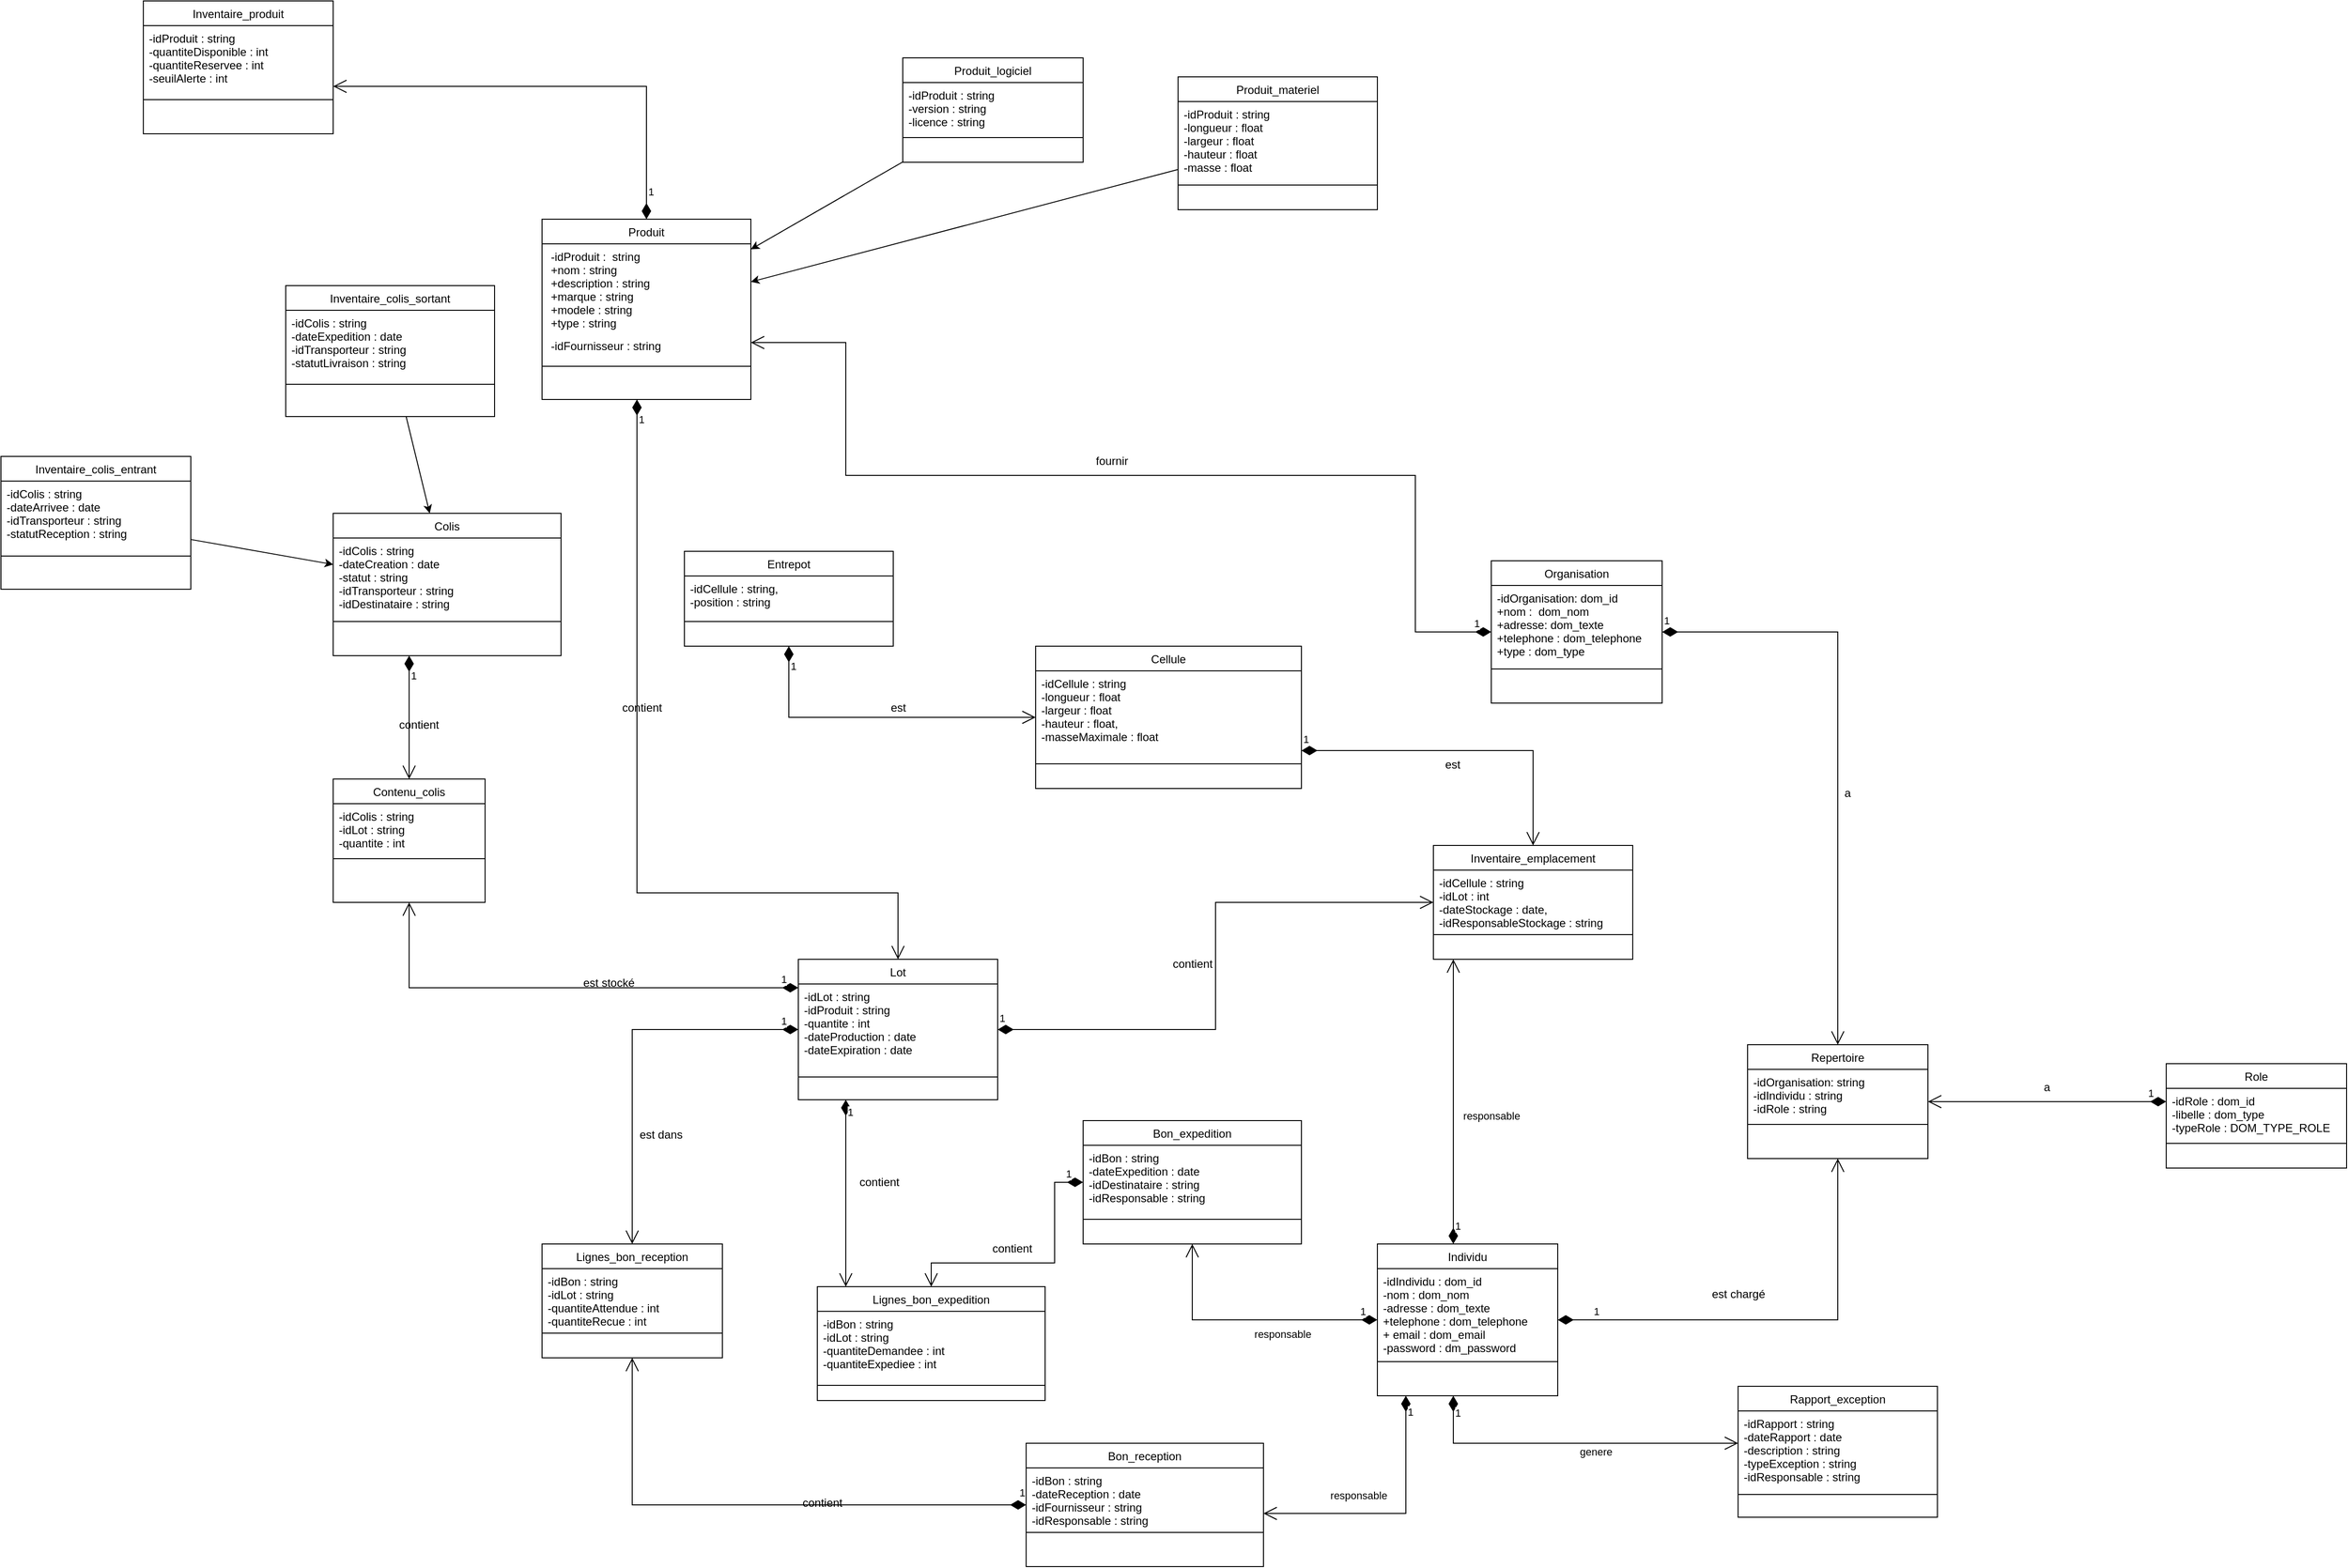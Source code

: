 <mxfile version="26.2.15">
  <diagram id="C5RBs43oDa-KdzZeNtuy" name="Page-1">
    <mxGraphModel dx="2453" dy="1864" grid="1" gridSize="10" guides="1" tooltips="1" connect="1" arrows="1" fold="1" page="1" pageScale="1" pageWidth="827" pageHeight="1169" math="0" shadow="0">
      <root>
        <mxCell id="WIyWlLk6GJQsqaUBKTNV-0" />
        <mxCell id="WIyWlLk6GJQsqaUBKTNV-1" parent="WIyWlLk6GJQsqaUBKTNV-0" />
        <mxCell id="zkfFHV4jXpPFQw0GAbJ--0" value="Organisation" style="swimlane;fontStyle=0;align=center;verticalAlign=top;childLayout=stackLayout;horizontal=1;startSize=26;horizontalStack=0;resizeParent=1;resizeLast=0;collapsible=1;marginBottom=0;rounded=0;shadow=0;strokeWidth=1;" parent="WIyWlLk6GJQsqaUBKTNV-1" vertex="1">
          <mxGeometry x="370" y="-300" width="180" height="150" as="geometry">
            <mxRectangle x="220" y="120" width="160" height="26" as="alternateBounds" />
          </mxGeometry>
        </mxCell>
        <mxCell id="zkfFHV4jXpPFQw0GAbJ--1" value="-idOrganisation: dom_id&#xa;+nom :  dom_nom &#xa;+adresse: dom_texte&#xa;+telephone : dom_telephone&#xa;+type : dom_type&#xa;&#xa;" style="text;align=left;verticalAlign=top;spacingLeft=4;spacingRight=4;overflow=hidden;rotatable=0;points=[[0,0.5],[1,0.5]];portConstraint=eastwest;" parent="zkfFHV4jXpPFQw0GAbJ--0" vertex="1">
          <mxGeometry y="26" width="180" height="84" as="geometry" />
        </mxCell>
        <mxCell id="zkfFHV4jXpPFQw0GAbJ--4" value="" style="line;html=1;strokeWidth=1;align=left;verticalAlign=middle;spacingTop=-1;spacingLeft=3;spacingRight=3;rotatable=0;labelPosition=right;points=[];portConstraint=eastwest;" parent="zkfFHV4jXpPFQw0GAbJ--0" vertex="1">
          <mxGeometry y="110" width="180" height="8" as="geometry" />
        </mxCell>
        <mxCell id="zkfFHV4jXpPFQw0GAbJ--13" value="Role" style="swimlane;fontStyle=0;align=center;verticalAlign=top;childLayout=stackLayout;horizontal=1;startSize=26;horizontalStack=0;resizeParent=1;resizeLast=0;collapsible=1;marginBottom=0;rounded=0;shadow=0;strokeWidth=1;" parent="WIyWlLk6GJQsqaUBKTNV-1" vertex="1">
          <mxGeometry x="1081" y="230" width="190" height="110" as="geometry">
            <mxRectangle x="340" y="380" width="170" height="26" as="alternateBounds" />
          </mxGeometry>
        </mxCell>
        <mxCell id="zkfFHV4jXpPFQw0GAbJ--14" value="-idRole : dom_id&#xa;-libelle : dom_type&#xa;-typeRole : DOM_TYPE_ROLE&#xa;" style="text;align=left;verticalAlign=top;spacingLeft=4;spacingRight=4;overflow=hidden;rotatable=0;points=[[0,0.5],[1,0.5]];portConstraint=eastwest;" parent="zkfFHV4jXpPFQw0GAbJ--13" vertex="1">
          <mxGeometry y="26" width="190" height="54" as="geometry" />
        </mxCell>
        <mxCell id="zkfFHV4jXpPFQw0GAbJ--15" value="" style="line;html=1;strokeWidth=1;align=left;verticalAlign=middle;spacingTop=-1;spacingLeft=3;spacingRight=3;rotatable=0;labelPosition=right;points=[];portConstraint=eastwest;" parent="zkfFHV4jXpPFQw0GAbJ--13" vertex="1">
          <mxGeometry y="80" width="190" height="8" as="geometry" />
        </mxCell>
        <mxCell id="zkfFHV4jXpPFQw0GAbJ--17" value="Individu" style="swimlane;fontStyle=0;align=center;verticalAlign=top;childLayout=stackLayout;horizontal=1;startSize=26;horizontalStack=0;resizeParent=1;resizeLast=0;collapsible=1;marginBottom=0;rounded=0;shadow=0;strokeWidth=1;" parent="WIyWlLk6GJQsqaUBKTNV-1" vertex="1">
          <mxGeometry x="250" y="420" width="190" height="160" as="geometry">
            <mxRectangle x="550" y="140" width="160" height="26" as="alternateBounds" />
          </mxGeometry>
        </mxCell>
        <mxCell id="zkfFHV4jXpPFQw0GAbJ--18" value="-idIndividu : dom_id&#xa;-nom : dom_nom&#xa;-adresse : dom_texte&#xa;+telephone : dom_telephone&#xa;+ email : dom_email&#xa;-password : dm_password" style="text;align=left;verticalAlign=top;spacingLeft=4;spacingRight=4;overflow=hidden;rotatable=0;points=[[0,0.5],[1,0.5]];portConstraint=eastwest;" parent="zkfFHV4jXpPFQw0GAbJ--17" vertex="1">
          <mxGeometry y="26" width="190" height="94" as="geometry" />
        </mxCell>
        <mxCell id="zkfFHV4jXpPFQw0GAbJ--23" value="" style="line;html=1;strokeWidth=1;align=left;verticalAlign=middle;spacingTop=-1;spacingLeft=3;spacingRight=3;rotatable=0;labelPosition=right;points=[];portConstraint=eastwest;" parent="zkfFHV4jXpPFQw0GAbJ--17" vertex="1">
          <mxGeometry y="120" width="190" height="8" as="geometry" />
        </mxCell>
        <mxCell id="8NQKb8Akqy7uthw8T-dV-0" value="Produit" style="swimlane;fontStyle=0;align=center;verticalAlign=top;childLayout=stackLayout;horizontal=1;startSize=26;horizontalStack=0;resizeParent=1;resizeLast=0;collapsible=1;marginBottom=0;rounded=0;shadow=0;strokeWidth=1;" parent="WIyWlLk6GJQsqaUBKTNV-1" vertex="1">
          <mxGeometry x="-630" y="-660" width="220" height="190" as="geometry">
            <mxRectangle x="130" y="380" width="160" height="26" as="alternateBounds" />
          </mxGeometry>
        </mxCell>
        <mxCell id="8NQKb8Akqy7uthw8T-dV-1" value=" -idProduit :  string&#xa; +nom : string&#xa; +description : string&#xa; +marque : string&#xa; +modele : string&#xa; +type : string" style="text;align=left;verticalAlign=top;spacingLeft=4;spacingRight=4;overflow=hidden;rotatable=0;points=[[0,0.5],[1,0.5]];portConstraint=eastwest;" parent="8NQKb8Akqy7uthw8T-dV-0" vertex="1">
          <mxGeometry y="26" width="220" height="94" as="geometry" />
        </mxCell>
        <mxCell id="8NQKb8Akqy7uthw8T-dV-117" value=" -idFournisseur : string" style="text;align=left;verticalAlign=top;spacingLeft=4;spacingRight=4;overflow=hidden;rotatable=0;points=[[0,0.5],[1,0.5]];portConstraint=eastwest;" parent="8NQKb8Akqy7uthw8T-dV-0" vertex="1">
          <mxGeometry y="120" width="220" height="30" as="geometry" />
        </mxCell>
        <mxCell id="8NQKb8Akqy7uthw8T-dV-3" value="" style="line;html=1;strokeWidth=1;align=left;verticalAlign=middle;spacingTop=-1;spacingLeft=3;spacingRight=3;rotatable=0;labelPosition=right;points=[];portConstraint=eastwest;" parent="8NQKb8Akqy7uthw8T-dV-0" vertex="1">
          <mxGeometry y="150" width="220" height="10" as="geometry" />
        </mxCell>
        <mxCell id="8NQKb8Akqy7uthw8T-dV-6" value="Produit_materiel" style="swimlane;fontStyle=0;align=center;verticalAlign=top;childLayout=stackLayout;horizontal=1;startSize=26;horizontalStack=0;resizeParent=1;resizeLast=0;collapsible=1;marginBottom=0;rounded=0;shadow=0;strokeWidth=1;" parent="WIyWlLk6GJQsqaUBKTNV-1" vertex="1">
          <mxGeometry x="40" y="-810" width="210" height="140" as="geometry">
            <mxRectangle x="130" y="380" width="160" height="26" as="alternateBounds" />
          </mxGeometry>
        </mxCell>
        <mxCell id="8NQKb8Akqy7uthw8T-dV-7" value="-idProduit : string&#xa;-longueur : float&#xa;-largeur : float&#xa;-hauteur : float&#xa;-masse : float" style="text;align=left;verticalAlign=top;spacingLeft=4;spacingRight=4;overflow=hidden;rotatable=0;points=[[0,0.5],[1,0.5]];portConstraint=eastwest;" parent="8NQKb8Akqy7uthw8T-dV-6" vertex="1">
          <mxGeometry y="26" width="210" height="74" as="geometry" />
        </mxCell>
        <mxCell id="8NQKb8Akqy7uthw8T-dV-9" value="" style="line;html=1;strokeWidth=1;align=left;verticalAlign=middle;spacingTop=-1;spacingLeft=3;spacingRight=3;rotatable=0;labelPosition=right;points=[];portConstraint=eastwest;" parent="8NQKb8Akqy7uthw8T-dV-6" vertex="1">
          <mxGeometry y="100" width="210" height="28" as="geometry" />
        </mxCell>
        <mxCell id="8NQKb8Akqy7uthw8T-dV-12" value="Produit_logiciel" style="swimlane;fontStyle=0;align=center;verticalAlign=top;childLayout=stackLayout;horizontal=1;startSize=26;horizontalStack=0;resizeParent=1;resizeLast=0;collapsible=1;marginBottom=0;rounded=0;shadow=0;strokeWidth=1;" parent="WIyWlLk6GJQsqaUBKTNV-1" vertex="1">
          <mxGeometry x="-250" y="-830" width="190" height="110" as="geometry">
            <mxRectangle x="130" y="380" width="160" height="26" as="alternateBounds" />
          </mxGeometry>
        </mxCell>
        <mxCell id="8NQKb8Akqy7uthw8T-dV-13" value="-idProduit : string&#xa;-version : string&#xa;-licence : string" style="text;align=left;verticalAlign=top;spacingLeft=4;spacingRight=4;overflow=hidden;rotatable=0;points=[[0,0.5],[1,0.5]];portConstraint=eastwest;" parent="8NQKb8Akqy7uthw8T-dV-12" vertex="1">
          <mxGeometry y="26" width="190" height="54" as="geometry" />
        </mxCell>
        <mxCell id="8NQKb8Akqy7uthw8T-dV-15" value="" style="line;html=1;strokeWidth=1;align=left;verticalAlign=middle;spacingTop=-1;spacingLeft=3;spacingRight=3;rotatable=0;labelPosition=right;points=[];portConstraint=eastwest;" parent="8NQKb8Akqy7uthw8T-dV-12" vertex="1">
          <mxGeometry y="80" width="190" height="8" as="geometry" />
        </mxCell>
        <mxCell id="8NQKb8Akqy7uthw8T-dV-18" value="Inventaire_produit" style="swimlane;fontStyle=0;align=center;verticalAlign=top;childLayout=stackLayout;horizontal=1;startSize=26;horizontalStack=0;resizeParent=1;resizeLast=0;collapsible=1;marginBottom=0;rounded=0;shadow=0;strokeWidth=1;" parent="WIyWlLk6GJQsqaUBKTNV-1" vertex="1">
          <mxGeometry x="-1050" y="-890" width="200" height="140" as="geometry">
            <mxRectangle x="130" y="380" width="160" height="26" as="alternateBounds" />
          </mxGeometry>
        </mxCell>
        <mxCell id="8NQKb8Akqy7uthw8T-dV-19" value="-idProduit : string&#xa;-quantiteDisponible : int &#xa;-quantiteReservee : int&#xa;-seuilAlerte : int" style="text;align=left;verticalAlign=top;spacingLeft=4;spacingRight=4;overflow=hidden;rotatable=0;points=[[0,0.5],[1,0.5]];portConstraint=eastwest;" parent="8NQKb8Akqy7uthw8T-dV-18" vertex="1">
          <mxGeometry y="26" width="200" height="74" as="geometry" />
        </mxCell>
        <mxCell id="8NQKb8Akqy7uthw8T-dV-21" value="" style="line;html=1;strokeWidth=1;align=left;verticalAlign=middle;spacingTop=-1;spacingLeft=3;spacingRight=3;rotatable=0;labelPosition=right;points=[];portConstraint=eastwest;" parent="8NQKb8Akqy7uthw8T-dV-18" vertex="1">
          <mxGeometry y="100" width="200" height="8" as="geometry" />
        </mxCell>
        <mxCell id="8NQKb8Akqy7uthw8T-dV-24" value="Cellule" style="swimlane;fontStyle=0;align=center;verticalAlign=top;childLayout=stackLayout;horizontal=1;startSize=26;horizontalStack=0;resizeParent=1;resizeLast=0;collapsible=1;marginBottom=0;rounded=0;shadow=0;strokeWidth=1;" parent="WIyWlLk6GJQsqaUBKTNV-1" vertex="1">
          <mxGeometry x="-110" y="-210" width="280" height="150" as="geometry">
            <mxRectangle x="130" y="380" width="160" height="26" as="alternateBounds" />
          </mxGeometry>
        </mxCell>
        <mxCell id="8NQKb8Akqy7uthw8T-dV-25" value="-idCellule : string&#xa;-longueur : float&#xa;-largeur : float&#xa;-hauteur : float,&#xa;-masseMaximale : float" style="text;align=left;verticalAlign=top;spacingLeft=4;spacingRight=4;overflow=hidden;rotatable=0;points=[[0,0.5],[1,0.5]];portConstraint=eastwest;" parent="8NQKb8Akqy7uthw8T-dV-24" vertex="1">
          <mxGeometry y="26" width="280" height="94" as="geometry" />
        </mxCell>
        <mxCell id="8NQKb8Akqy7uthw8T-dV-27" value="" style="line;html=1;strokeWidth=1;align=left;verticalAlign=middle;spacingTop=-1;spacingLeft=3;spacingRight=3;rotatable=0;labelPosition=right;points=[];portConstraint=eastwest;" parent="8NQKb8Akqy7uthw8T-dV-24" vertex="1">
          <mxGeometry y="120" width="280" height="8" as="geometry" />
        </mxCell>
        <mxCell id="8NQKb8Akqy7uthw8T-dV-30" value="Entrepot" style="swimlane;fontStyle=0;align=center;verticalAlign=top;childLayout=stackLayout;horizontal=1;startSize=26;horizontalStack=0;resizeParent=1;resizeLast=0;collapsible=1;marginBottom=0;rounded=0;shadow=0;strokeWidth=1;" parent="WIyWlLk6GJQsqaUBKTNV-1" vertex="1">
          <mxGeometry x="-480" y="-310" width="220" height="100" as="geometry">
            <mxRectangle x="130" y="380" width="160" height="26" as="alternateBounds" />
          </mxGeometry>
        </mxCell>
        <mxCell id="8NQKb8Akqy7uthw8T-dV-31" value="-idCellule : string,&#xa;-position : string" style="text;align=left;verticalAlign=top;spacingLeft=4;spacingRight=4;overflow=hidden;rotatable=0;points=[[0,0.5],[1,0.5]];portConstraint=eastwest;" parent="8NQKb8Akqy7uthw8T-dV-30" vertex="1">
          <mxGeometry y="26" width="220" height="44" as="geometry" />
        </mxCell>
        <mxCell id="8NQKb8Akqy7uthw8T-dV-33" value="" style="line;html=1;strokeWidth=1;align=left;verticalAlign=middle;spacingTop=-1;spacingLeft=3;spacingRight=3;rotatable=0;labelPosition=right;points=[];portConstraint=eastwest;" parent="8NQKb8Akqy7uthw8T-dV-30" vertex="1">
          <mxGeometry y="70" width="220" height="8" as="geometry" />
        </mxCell>
        <mxCell id="8NQKb8Akqy7uthw8T-dV-36" value="Inventaire_emplacement" style="swimlane;fontStyle=0;align=center;verticalAlign=top;childLayout=stackLayout;horizontal=1;startSize=26;horizontalStack=0;resizeParent=1;resizeLast=0;collapsible=1;marginBottom=0;rounded=0;shadow=0;strokeWidth=1;" parent="WIyWlLk6GJQsqaUBKTNV-1" vertex="1">
          <mxGeometry x="309" width="210" height="120" as="geometry">
            <mxRectangle x="130" y="380" width="160" height="26" as="alternateBounds" />
          </mxGeometry>
        </mxCell>
        <mxCell id="8NQKb8Akqy7uthw8T-dV-37" value="-idCellule : string&#xa;-idLot : int&#xa;-dateStockage : date,&#xa;-idResponsableStockage : string" style="text;align=left;verticalAlign=top;spacingLeft=4;spacingRight=4;overflow=hidden;rotatable=0;points=[[0,0.5],[1,0.5]];portConstraint=eastwest;" parent="8NQKb8Akqy7uthw8T-dV-36" vertex="1">
          <mxGeometry y="26" width="210" height="64" as="geometry" />
        </mxCell>
        <mxCell id="8NQKb8Akqy7uthw8T-dV-39" value="" style="line;html=1;strokeWidth=1;align=left;verticalAlign=middle;spacingTop=-1;spacingLeft=3;spacingRight=3;rotatable=0;labelPosition=right;points=[];portConstraint=eastwest;" parent="8NQKb8Akqy7uthw8T-dV-36" vertex="1">
          <mxGeometry y="90" width="210" height="8" as="geometry" />
        </mxCell>
        <mxCell id="8NQKb8Akqy7uthw8T-dV-42" value="Colis" style="swimlane;fontStyle=0;align=center;verticalAlign=top;childLayout=stackLayout;horizontal=1;startSize=26;horizontalStack=0;resizeParent=1;resizeLast=0;collapsible=1;marginBottom=0;rounded=0;shadow=0;strokeWidth=1;" parent="WIyWlLk6GJQsqaUBKTNV-1" vertex="1">
          <mxGeometry x="-850" y="-350" width="240" height="150" as="geometry">
            <mxRectangle x="130" y="380" width="160" height="26" as="alternateBounds" />
          </mxGeometry>
        </mxCell>
        <mxCell id="8NQKb8Akqy7uthw8T-dV-43" value="-idColis : string&#xa;-dateCreation : date&#xa;-statut : string&#xa;-idTransporteur : string&#xa;-idDestinataire : string" style="text;align=left;verticalAlign=top;spacingLeft=4;spacingRight=4;overflow=hidden;rotatable=0;points=[[0,0.5],[1,0.5]];portConstraint=eastwest;" parent="8NQKb8Akqy7uthw8T-dV-42" vertex="1">
          <mxGeometry y="26" width="240" height="84" as="geometry" />
        </mxCell>
        <mxCell id="8NQKb8Akqy7uthw8T-dV-45" value="" style="line;html=1;strokeWidth=1;align=left;verticalAlign=middle;spacingTop=-1;spacingLeft=3;spacingRight=3;rotatable=0;labelPosition=right;points=[];portConstraint=eastwest;" parent="8NQKb8Akqy7uthw8T-dV-42" vertex="1">
          <mxGeometry y="110" width="240" height="8" as="geometry" />
        </mxCell>
        <mxCell id="8NQKb8Akqy7uthw8T-dV-48" value="Contenu_colis" style="swimlane;fontStyle=0;align=center;verticalAlign=top;childLayout=stackLayout;horizontal=1;startSize=26;horizontalStack=0;resizeParent=1;resizeLast=0;collapsible=1;marginBottom=0;rounded=0;shadow=0;strokeWidth=1;" parent="WIyWlLk6GJQsqaUBKTNV-1" vertex="1">
          <mxGeometry x="-850" y="-70" width="160" height="130" as="geometry">
            <mxRectangle x="130" y="380" width="160" height="26" as="alternateBounds" />
          </mxGeometry>
        </mxCell>
        <mxCell id="8NQKb8Akqy7uthw8T-dV-49" value="-idColis : string&#xa;-idLot : string&#xa;-quantite : int" style="text;align=left;verticalAlign=top;spacingLeft=4;spacingRight=4;overflow=hidden;rotatable=0;points=[[0,0.5],[1,0.5]];portConstraint=eastwest;" parent="8NQKb8Akqy7uthw8T-dV-48" vertex="1">
          <mxGeometry y="26" width="160" height="54" as="geometry" />
        </mxCell>
        <mxCell id="8NQKb8Akqy7uthw8T-dV-51" value="" style="line;html=1;strokeWidth=1;align=left;verticalAlign=middle;spacingTop=-1;spacingLeft=3;spacingRight=3;rotatable=0;labelPosition=right;points=[];portConstraint=eastwest;" parent="8NQKb8Akqy7uthw8T-dV-48" vertex="1">
          <mxGeometry y="80" width="160" height="8" as="geometry" />
        </mxCell>
        <mxCell id="8NQKb8Akqy7uthw8T-dV-54" value="Bon_reception" style="swimlane;fontStyle=0;align=center;verticalAlign=top;childLayout=stackLayout;horizontal=1;startSize=26;horizontalStack=0;resizeParent=1;resizeLast=0;collapsible=1;marginBottom=0;rounded=0;shadow=0;strokeWidth=1;" parent="WIyWlLk6GJQsqaUBKTNV-1" vertex="1">
          <mxGeometry x="-120" y="630" width="250" height="130" as="geometry">
            <mxRectangle x="130" y="380" width="160" height="26" as="alternateBounds" />
          </mxGeometry>
        </mxCell>
        <mxCell id="8NQKb8Akqy7uthw8T-dV-55" value="-idBon : string&#xa;-dateReception : date&#xa;-idFournisseur : string&#xa;-idResponsable : string" style="text;align=left;verticalAlign=top;spacingLeft=4;spacingRight=4;overflow=hidden;rotatable=0;points=[[0,0.5],[1,0.5]];portConstraint=eastwest;" parent="8NQKb8Akqy7uthw8T-dV-54" vertex="1">
          <mxGeometry y="26" width="250" height="64" as="geometry" />
        </mxCell>
        <mxCell id="8NQKb8Akqy7uthw8T-dV-57" value="" style="line;html=1;strokeWidth=1;align=left;verticalAlign=middle;spacingTop=-1;spacingLeft=3;spacingRight=3;rotatable=0;labelPosition=right;points=[];portConstraint=eastwest;" parent="8NQKb8Akqy7uthw8T-dV-54" vertex="1">
          <mxGeometry y="90" width="250" height="8" as="geometry" />
        </mxCell>
        <mxCell id="8NQKb8Akqy7uthw8T-dV-60" value="Lignes_bon_reception" style="swimlane;fontStyle=0;align=center;verticalAlign=top;childLayout=stackLayout;horizontal=1;startSize=26;horizontalStack=0;resizeParent=1;resizeLast=0;collapsible=1;marginBottom=0;rounded=0;shadow=0;strokeWidth=1;" parent="WIyWlLk6GJQsqaUBKTNV-1" vertex="1">
          <mxGeometry x="-630" y="420" width="190" height="120" as="geometry">
            <mxRectangle x="130" y="380" width="160" height="26" as="alternateBounds" />
          </mxGeometry>
        </mxCell>
        <mxCell id="8NQKb8Akqy7uthw8T-dV-61" value="-idBon : string&#xa;-idLot : string&#xa;-quantiteAttendue : int&#xa;-quantiteRecue : int" style="text;align=left;verticalAlign=top;spacingLeft=4;spacingRight=4;overflow=hidden;rotatable=0;points=[[0,0.5],[1,0.5]];portConstraint=eastwest;" parent="8NQKb8Akqy7uthw8T-dV-60" vertex="1">
          <mxGeometry y="26" width="190" height="64" as="geometry" />
        </mxCell>
        <mxCell id="8NQKb8Akqy7uthw8T-dV-63" value="" style="line;html=1;strokeWidth=1;align=left;verticalAlign=middle;spacingTop=-1;spacingLeft=3;spacingRight=3;rotatable=0;labelPosition=right;points=[];portConstraint=eastwest;" parent="8NQKb8Akqy7uthw8T-dV-60" vertex="1">
          <mxGeometry y="90" width="190" height="8" as="geometry" />
        </mxCell>
        <mxCell id="8NQKb8Akqy7uthw8T-dV-72" value="Bon_expedition" style="swimlane;fontStyle=0;align=center;verticalAlign=top;childLayout=stackLayout;horizontal=1;startSize=26;horizontalStack=0;resizeParent=1;resizeLast=0;collapsible=1;marginBottom=0;rounded=0;shadow=0;strokeWidth=1;" parent="WIyWlLk6GJQsqaUBKTNV-1" vertex="1">
          <mxGeometry x="-60" y="290" width="230" height="130" as="geometry">
            <mxRectangle x="130" y="380" width="160" height="26" as="alternateBounds" />
          </mxGeometry>
        </mxCell>
        <mxCell id="8NQKb8Akqy7uthw8T-dV-73" value="-idBon : string&#xa;-dateExpedition : date&#xa;-idDestinataire : string&#xa;-idResponsable : string" style="text;align=left;verticalAlign=top;spacingLeft=4;spacingRight=4;overflow=hidden;rotatable=0;points=[[0,0.5],[1,0.5]];portConstraint=eastwest;" parent="8NQKb8Akqy7uthw8T-dV-72" vertex="1">
          <mxGeometry y="26" width="230" height="74" as="geometry" />
        </mxCell>
        <mxCell id="8NQKb8Akqy7uthw8T-dV-75" value="" style="line;html=1;strokeWidth=1;align=left;verticalAlign=middle;spacingTop=-1;spacingLeft=3;spacingRight=3;rotatable=0;labelPosition=right;points=[];portConstraint=eastwest;" parent="8NQKb8Akqy7uthw8T-dV-72" vertex="1">
          <mxGeometry y="100" width="230" height="8" as="geometry" />
        </mxCell>
        <mxCell id="8NQKb8Akqy7uthw8T-dV-78" value="Lignes_bon_expedition" style="swimlane;fontStyle=0;align=center;verticalAlign=top;childLayout=stackLayout;horizontal=1;startSize=26;horizontalStack=0;resizeParent=1;resizeLast=0;collapsible=1;marginBottom=0;rounded=0;shadow=0;strokeWidth=1;" parent="WIyWlLk6GJQsqaUBKTNV-1" vertex="1">
          <mxGeometry x="-340" y="465" width="240" height="120" as="geometry">
            <mxRectangle x="130" y="380" width="160" height="26" as="alternateBounds" />
          </mxGeometry>
        </mxCell>
        <mxCell id="8NQKb8Akqy7uthw8T-dV-79" value="-idBon : string&#xa;-idLot : string&#xa;-quantiteDemandee : int&#xa;-quantiteExpediee : int" style="text;align=left;verticalAlign=top;spacingLeft=4;spacingRight=4;overflow=hidden;rotatable=0;points=[[0,0.5],[1,0.5]];portConstraint=eastwest;" parent="8NQKb8Akqy7uthw8T-dV-78" vertex="1">
          <mxGeometry y="26" width="240" height="74" as="geometry" />
        </mxCell>
        <mxCell id="8NQKb8Akqy7uthw8T-dV-81" value="" style="line;html=1;strokeWidth=1;align=left;verticalAlign=middle;spacingTop=-1;spacingLeft=3;spacingRight=3;rotatable=0;labelPosition=right;points=[];portConstraint=eastwest;" parent="8NQKb8Akqy7uthw8T-dV-78" vertex="1">
          <mxGeometry y="100" width="240" height="8" as="geometry" />
        </mxCell>
        <mxCell id="8NQKb8Akqy7uthw8T-dV-84" value="Rapport_exception" style="swimlane;fontStyle=0;align=center;verticalAlign=top;childLayout=stackLayout;horizontal=1;startSize=26;horizontalStack=0;resizeParent=1;resizeLast=0;collapsible=1;marginBottom=0;rounded=0;shadow=0;strokeWidth=1;" parent="WIyWlLk6GJQsqaUBKTNV-1" vertex="1">
          <mxGeometry x="630" y="570" width="210" height="138" as="geometry">
            <mxRectangle x="130" y="380" width="160" height="26" as="alternateBounds" />
          </mxGeometry>
        </mxCell>
        <mxCell id="8NQKb8Akqy7uthw8T-dV-85" value="-idRapport : string&#xa;-dateRapport : date&#xa;-description : string&#xa;-typeException : string&#xa;-idResponsable : string" style="text;align=left;verticalAlign=top;spacingLeft=4;spacingRight=4;overflow=hidden;rotatable=0;points=[[0,0.5],[1,0.5]];portConstraint=eastwest;" parent="8NQKb8Akqy7uthw8T-dV-84" vertex="1">
          <mxGeometry y="26" width="210" height="84" as="geometry" />
        </mxCell>
        <mxCell id="8NQKb8Akqy7uthw8T-dV-87" value="" style="line;html=1;strokeWidth=1;align=left;verticalAlign=middle;spacingTop=-1;spacingLeft=3;spacingRight=3;rotatable=0;labelPosition=right;points=[];portConstraint=eastwest;" parent="8NQKb8Akqy7uthw8T-dV-84" vertex="1">
          <mxGeometry y="110" width="210" height="8" as="geometry" />
        </mxCell>
        <mxCell id="8NQKb8Akqy7uthw8T-dV-90" value="Inventaire_colis_entrant" style="swimlane;fontStyle=0;align=center;verticalAlign=top;childLayout=stackLayout;horizontal=1;startSize=26;horizontalStack=0;resizeParent=1;resizeLast=0;collapsible=1;marginBottom=0;rounded=0;shadow=0;strokeWidth=1;" parent="WIyWlLk6GJQsqaUBKTNV-1" vertex="1">
          <mxGeometry x="-1200" y="-410" width="200" height="140" as="geometry">
            <mxRectangle x="130" y="380" width="160" height="26" as="alternateBounds" />
          </mxGeometry>
        </mxCell>
        <mxCell id="8NQKb8Akqy7uthw8T-dV-91" value="-idColis : string&#xa;-dateArrivee : date&#xa;-idTransporteur : string&#xa;-statutReception : string" style="text;align=left;verticalAlign=top;spacingLeft=4;spacingRight=4;overflow=hidden;rotatable=0;points=[[0,0.5],[1,0.5]];portConstraint=eastwest;" parent="8NQKb8Akqy7uthw8T-dV-90" vertex="1">
          <mxGeometry y="26" width="200" height="74" as="geometry" />
        </mxCell>
        <mxCell id="8NQKb8Akqy7uthw8T-dV-93" value="" style="line;html=1;strokeWidth=1;align=left;verticalAlign=middle;spacingTop=-1;spacingLeft=3;spacingRight=3;rotatable=0;labelPosition=right;points=[];portConstraint=eastwest;" parent="8NQKb8Akqy7uthw8T-dV-90" vertex="1">
          <mxGeometry y="100" width="200" height="10" as="geometry" />
        </mxCell>
        <mxCell id="8NQKb8Akqy7uthw8T-dV-96" value="Inventaire_colis_sortant" style="swimlane;fontStyle=0;align=center;verticalAlign=top;childLayout=stackLayout;horizontal=1;startSize=26;horizontalStack=0;resizeParent=1;resizeLast=0;collapsible=1;marginBottom=0;rounded=0;shadow=0;strokeWidth=1;" parent="WIyWlLk6GJQsqaUBKTNV-1" vertex="1">
          <mxGeometry x="-900" y="-590" width="220" height="138" as="geometry">
            <mxRectangle x="130" y="380" width="160" height="26" as="alternateBounds" />
          </mxGeometry>
        </mxCell>
        <mxCell id="8NQKb8Akqy7uthw8T-dV-97" value="-idColis : string&#xa;-dateExpedition : date&#xa;-idTransporteur : string&#xa;-statutLivraison : string" style="text;align=left;verticalAlign=top;spacingLeft=4;spacingRight=4;overflow=hidden;rotatable=0;points=[[0,0.5],[1,0.5]];portConstraint=eastwest;" parent="8NQKb8Akqy7uthw8T-dV-96" vertex="1">
          <mxGeometry y="26" width="220" height="74" as="geometry" />
        </mxCell>
        <mxCell id="8NQKb8Akqy7uthw8T-dV-99" value="" style="line;html=1;strokeWidth=1;align=left;verticalAlign=middle;spacingTop=-1;spacingLeft=3;spacingRight=3;rotatable=0;labelPosition=right;points=[];portConstraint=eastwest;" parent="8NQKb8Akqy7uthw8T-dV-96" vertex="1">
          <mxGeometry y="100" width="220" height="8" as="geometry" />
        </mxCell>
        <mxCell id="8NQKb8Akqy7uthw8T-dV-108" value="Lot" style="swimlane;fontStyle=0;align=center;verticalAlign=top;childLayout=stackLayout;horizontal=1;startSize=26;horizontalStack=0;resizeParent=1;resizeLast=0;collapsible=1;marginBottom=0;rounded=0;shadow=0;strokeWidth=1;" parent="WIyWlLk6GJQsqaUBKTNV-1" vertex="1">
          <mxGeometry x="-360" y="120" width="210" height="148" as="geometry">
            <mxRectangle x="130" y="380" width="160" height="26" as="alternateBounds" />
          </mxGeometry>
        </mxCell>
        <mxCell id="8NQKb8Akqy7uthw8T-dV-109" value="-idLot : string&#xa;-idProduit : string&#xa;-quantite : int&#xa;-dateProduction : date&#xa;-dateExpiration : date" style="text;align=left;verticalAlign=top;spacingLeft=4;spacingRight=4;overflow=hidden;rotatable=0;points=[[0,0.5],[1,0.5]];portConstraint=eastwest;" parent="8NQKb8Akqy7uthw8T-dV-108" vertex="1">
          <mxGeometry y="26" width="210" height="94" as="geometry" />
        </mxCell>
        <mxCell id="8NQKb8Akqy7uthw8T-dV-111" value="" style="line;html=1;strokeWidth=1;align=left;verticalAlign=middle;spacingTop=-1;spacingLeft=3;spacingRight=3;rotatable=0;labelPosition=right;points=[];portConstraint=eastwest;" parent="8NQKb8Akqy7uthw8T-dV-108" vertex="1">
          <mxGeometry y="120" width="210" height="8" as="geometry" />
        </mxCell>
        <mxCell id="8NQKb8Akqy7uthw8T-dV-126" value="" style="endArrow=classic;html=1;rounded=0;" parent="WIyWlLk6GJQsqaUBKTNV-1" source="8NQKb8Akqy7uthw8T-dV-12" target="8NQKb8Akqy7uthw8T-dV-0" edge="1">
          <mxGeometry width="50" height="50" relative="1" as="geometry">
            <mxPoint x="570" y="320" as="sourcePoint" />
            <mxPoint x="620" y="270" as="targetPoint" />
            <Array as="points" />
          </mxGeometry>
        </mxCell>
        <mxCell id="8NQKb8Akqy7uthw8T-dV-127" value="" style="endArrow=classic;html=1;rounded=0;" parent="WIyWlLk6GJQsqaUBKTNV-1" source="8NQKb8Akqy7uthw8T-dV-6" target="8NQKb8Akqy7uthw8T-dV-0" edge="1">
          <mxGeometry width="50" height="50" relative="1" as="geometry">
            <mxPoint x="560" y="305" as="sourcePoint" />
            <mxPoint x="640" y="120" as="targetPoint" />
            <Array as="points" />
          </mxGeometry>
        </mxCell>
        <mxCell id="8NQKb8Akqy7uthw8T-dV-174" value="" style="endArrow=classic;html=1;rounded=0;" parent="WIyWlLk6GJQsqaUBKTNV-1" source="8NQKb8Akqy7uthw8T-dV-90" target="8NQKb8Akqy7uthw8T-dV-42" edge="1">
          <mxGeometry width="50" height="50" relative="1" as="geometry">
            <mxPoint x="-910" y="-400" as="sourcePoint" />
            <mxPoint x="-860" y="-450" as="targetPoint" />
          </mxGeometry>
        </mxCell>
        <mxCell id="8NQKb8Akqy7uthw8T-dV-175" value="" style="endArrow=classic;html=1;rounded=0;" parent="WIyWlLk6GJQsqaUBKTNV-1" source="8NQKb8Akqy7uthw8T-dV-96" target="8NQKb8Akqy7uthw8T-dV-42" edge="1">
          <mxGeometry width="50" height="50" relative="1" as="geometry">
            <mxPoint x="-930" y="-410" as="sourcePoint" />
            <mxPoint x="-880" y="-460" as="targetPoint" />
          </mxGeometry>
        </mxCell>
        <mxCell id="8NQKb8Akqy7uthw8T-dV-176" value="Repertoire" style="swimlane;fontStyle=0;align=center;verticalAlign=top;childLayout=stackLayout;horizontal=1;startSize=26;horizontalStack=0;resizeParent=1;resizeLast=0;collapsible=1;marginBottom=0;rounded=0;shadow=0;strokeWidth=1;" parent="WIyWlLk6GJQsqaUBKTNV-1" vertex="1">
          <mxGeometry x="640" y="210" width="190" height="120" as="geometry">
            <mxRectangle x="130" y="380" width="160" height="26" as="alternateBounds" />
          </mxGeometry>
        </mxCell>
        <mxCell id="8NQKb8Akqy7uthw8T-dV-177" value="-idOrganisation: string&#xa;-idIndividu : string&#xa;-idRole : string" style="text;align=left;verticalAlign=top;spacingLeft=4;spacingRight=4;overflow=hidden;rotatable=0;points=[[0,0.5],[1,0.5]];portConstraint=eastwest;" parent="8NQKb8Akqy7uthw8T-dV-176" vertex="1">
          <mxGeometry y="26" width="190" height="54" as="geometry" />
        </mxCell>
        <mxCell id="8NQKb8Akqy7uthw8T-dV-178" value="" style="line;html=1;strokeWidth=1;align=left;verticalAlign=middle;spacingTop=-1;spacingLeft=3;spacingRight=3;rotatable=0;labelPosition=right;points=[];portConstraint=eastwest;" parent="8NQKb8Akqy7uthw8T-dV-176" vertex="1">
          <mxGeometry y="80" width="190" height="8" as="geometry" />
        </mxCell>
        <mxCell id="8NQKb8Akqy7uthw8T-dV-199" value="1" style="endArrow=open;html=1;endSize=12;startArrow=diamondThin;startSize=14;startFill=1;edgeStyle=orthogonalEdgeStyle;align=left;verticalAlign=bottom;rounded=0;" parent="WIyWlLk6GJQsqaUBKTNV-1" source="8NQKb8Akqy7uthw8T-dV-42" target="8NQKb8Akqy7uthw8T-dV-48" edge="1">
          <mxGeometry x="-0.538" relative="1" as="geometry">
            <mxPoint x="-950" y="-140" as="sourcePoint" />
            <mxPoint x="-790" y="-140" as="targetPoint" />
            <Array as="points">
              <mxPoint x="-770" y="-170" />
              <mxPoint x="-770" y="-170" />
            </Array>
            <mxPoint as="offset" />
          </mxGeometry>
        </mxCell>
        <mxCell id="8NQKb8Akqy7uthw8T-dV-200" value="1" style="endArrow=open;html=1;endSize=12;startArrow=diamondThin;startSize=14;startFill=1;edgeStyle=orthogonalEdgeStyle;align=left;verticalAlign=bottom;rounded=0;" parent="WIyWlLk6GJQsqaUBKTNV-1" source="8NQKb8Akqy7uthw8T-dV-108" target="8NQKb8Akqy7uthw8T-dV-48" edge="1">
          <mxGeometry x="-0.92" relative="1" as="geometry">
            <mxPoint x="-850" y="130" as="sourcePoint" />
            <mxPoint x="-690" y="130" as="targetPoint" />
            <Array as="points">
              <mxPoint x="-770" y="150" />
            </Array>
            <mxPoint as="offset" />
          </mxGeometry>
        </mxCell>
        <mxCell id="8NQKb8Akqy7uthw8T-dV-201" value="contient" style="text;html=1;align=center;verticalAlign=middle;resizable=0;points=[];autosize=1;strokeColor=none;fillColor=none;" parent="WIyWlLk6GJQsqaUBKTNV-1" vertex="1">
          <mxGeometry x="-795" y="-142" width="70" height="30" as="geometry" />
        </mxCell>
        <mxCell id="8NQKb8Akqy7uthw8T-dV-204" value="est stocké" style="text;html=1;align=center;verticalAlign=middle;resizable=0;points=[];autosize=1;strokeColor=none;fillColor=none;" parent="WIyWlLk6GJQsqaUBKTNV-1" vertex="1">
          <mxGeometry x="-600" y="130" width="80" height="30" as="geometry" />
        </mxCell>
        <mxCell id="8NQKb8Akqy7uthw8T-dV-206" value="1" style="endArrow=open;html=1;endSize=12;startArrow=diamondThin;startSize=14;startFill=1;edgeStyle=orthogonalEdgeStyle;align=left;verticalAlign=bottom;rounded=0;" parent="WIyWlLk6GJQsqaUBKTNV-1" source="8NQKb8Akqy7uthw8T-dV-0" target="8NQKb8Akqy7uthw8T-dV-108" edge="1">
          <mxGeometry x="-0.931" relative="1" as="geometry">
            <mxPoint x="-690" y="-240" as="sourcePoint" />
            <mxPoint x="-530" y="-240" as="targetPoint" />
            <Array as="points">
              <mxPoint x="-530" y="50" />
              <mxPoint x="-255" y="50" />
            </Array>
            <mxPoint as="offset" />
          </mxGeometry>
        </mxCell>
        <mxCell id="8NQKb8Akqy7uthw8T-dV-208" value="contient" style="text;html=1;align=center;verticalAlign=middle;resizable=0;points=[];autosize=1;strokeColor=none;fillColor=none;" parent="WIyWlLk6GJQsqaUBKTNV-1" vertex="1">
          <mxGeometry x="-560" y="-160" width="70" height="30" as="geometry" />
        </mxCell>
        <mxCell id="8NQKb8Akqy7uthw8T-dV-209" value="est" style="text;html=1;align=center;verticalAlign=middle;resizable=0;points=[];autosize=1;strokeColor=none;fillColor=none;" parent="WIyWlLk6GJQsqaUBKTNV-1" vertex="1">
          <mxGeometry x="-275" y="-160" width="40" height="30" as="geometry" />
        </mxCell>
        <mxCell id="8NQKb8Akqy7uthw8T-dV-210" value="1" style="endArrow=open;html=1;endSize=12;startArrow=diamondThin;startSize=14;startFill=1;edgeStyle=orthogonalEdgeStyle;align=left;verticalAlign=bottom;rounded=0;" parent="WIyWlLk6GJQsqaUBKTNV-1" source="8NQKb8Akqy7uthw8T-dV-30" target="8NQKb8Akqy7uthw8T-dV-24" edge="1">
          <mxGeometry x="-0.821" relative="1" as="geometry">
            <mxPoint x="-370" y="-280" as="sourcePoint" />
            <mxPoint x="-210" y="-280" as="targetPoint" />
            <Array as="points">
              <mxPoint x="-370" y="-135" />
            </Array>
            <mxPoint as="offset" />
          </mxGeometry>
        </mxCell>
        <mxCell id="8NQKb8Akqy7uthw8T-dV-212" value="est dans" style="text;html=1;align=center;verticalAlign=middle;resizable=0;points=[];autosize=1;strokeColor=none;fillColor=none;" parent="WIyWlLk6GJQsqaUBKTNV-1" vertex="1">
          <mxGeometry x="-540" y="290" width="70" height="30" as="geometry" />
        </mxCell>
        <mxCell id="8NQKb8Akqy7uthw8T-dV-213" value="1" style="endArrow=open;html=1;endSize=12;startArrow=diamondThin;startSize=14;startFill=1;edgeStyle=orthogonalEdgeStyle;align=left;verticalAlign=bottom;rounded=0;" parent="WIyWlLk6GJQsqaUBKTNV-1" source="8NQKb8Akqy7uthw8T-dV-108" target="8NQKb8Akqy7uthw8T-dV-60" edge="1">
          <mxGeometry x="-0.9" relative="1" as="geometry">
            <mxPoint x="-370" y="270" as="sourcePoint" />
            <mxPoint x="-210" y="270" as="targetPoint" />
            <mxPoint as="offset" />
          </mxGeometry>
        </mxCell>
        <mxCell id="8NQKb8Akqy7uthw8T-dV-215" value="1" style="endArrow=open;html=1;endSize=12;startArrow=diamondThin;startSize=14;startFill=1;edgeStyle=orthogonalEdgeStyle;align=left;verticalAlign=bottom;rounded=0;" parent="WIyWlLk6GJQsqaUBKTNV-1" source="8NQKb8Akqy7uthw8T-dV-108" target="8NQKb8Akqy7uthw8T-dV-78" edge="1">
          <mxGeometry x="-0.777" relative="1" as="geometry">
            <mxPoint x="-460" y="354.55" as="sourcePoint" />
            <mxPoint x="-300" y="354.55" as="targetPoint" />
            <Array as="points">
              <mxPoint x="-310" y="360" />
              <mxPoint x="-310" y="360" />
            </Array>
            <mxPoint as="offset" />
          </mxGeometry>
        </mxCell>
        <mxCell id="8NQKb8Akqy7uthw8T-dV-216" value="contient" style="text;html=1;align=center;verticalAlign=middle;resizable=0;points=[];autosize=1;strokeColor=none;fillColor=none;" parent="WIyWlLk6GJQsqaUBKTNV-1" vertex="1">
          <mxGeometry x="-310" y="340" width="70" height="30" as="geometry" />
        </mxCell>
        <mxCell id="8NQKb8Akqy7uthw8T-dV-217" value="1" style="endArrow=open;html=1;endSize=12;startArrow=diamondThin;startSize=14;startFill=1;edgeStyle=orthogonalEdgeStyle;align=left;verticalAlign=bottom;rounded=0;" parent="WIyWlLk6GJQsqaUBKTNV-1" source="8NQKb8Akqy7uthw8T-dV-54" target="8NQKb8Akqy7uthw8T-dV-60" edge="1">
          <mxGeometry x="-0.966" y="-4" relative="1" as="geometry">
            <mxPoint x="-280" y="560" as="sourcePoint" />
            <mxPoint x="-120" y="560" as="targetPoint" />
            <mxPoint as="offset" />
          </mxGeometry>
        </mxCell>
        <mxCell id="8NQKb8Akqy7uthw8T-dV-218" value="contient" style="text;html=1;align=center;verticalAlign=middle;resizable=0;points=[];autosize=1;strokeColor=none;fillColor=none;" parent="WIyWlLk6GJQsqaUBKTNV-1" vertex="1">
          <mxGeometry x="-370" y="678" width="70" height="30" as="geometry" />
        </mxCell>
        <mxCell id="8NQKb8Akqy7uthw8T-dV-219" value="&lt;span style=&quot;font-size: 11px; background-color: rgb(255, 255, 255);&quot;&gt;responsable&lt;/span&gt;" style="text;html=1;align=center;verticalAlign=middle;resizable=0;points=[];autosize=1;strokeColor=none;fillColor=none;" parent="WIyWlLk6GJQsqaUBKTNV-1" vertex="1">
          <mxGeometry x="190" y="670" width="80" height="30" as="geometry" />
        </mxCell>
        <mxCell id="8NQKb8Akqy7uthw8T-dV-220" value="1" style="endArrow=open;html=1;endSize=12;startArrow=diamondThin;startSize=14;startFill=1;edgeStyle=orthogonalEdgeStyle;align=left;verticalAlign=bottom;rounded=0;" parent="WIyWlLk6GJQsqaUBKTNV-1" source="zkfFHV4jXpPFQw0GAbJ--17" target="8NQKb8Akqy7uthw8T-dV-54" edge="1">
          <mxGeometry x="-0.809" relative="1" as="geometry">
            <mxPoint x="220" y="550" as="sourcePoint" />
            <mxPoint x="380" y="550" as="targetPoint" />
            <Array as="points">
              <mxPoint x="280" y="704" />
            </Array>
            <mxPoint as="offset" />
          </mxGeometry>
        </mxCell>
        <mxCell id="8NQKb8Akqy7uthw8T-dV-221" value="1" style="endArrow=open;html=1;endSize=12;startArrow=diamondThin;startSize=14;startFill=1;edgeStyle=orthogonalEdgeStyle;align=left;verticalAlign=bottom;rounded=0;" parent="WIyWlLk6GJQsqaUBKTNV-1" source="zkfFHV4jXpPFQw0GAbJ--17" target="8NQKb8Akqy7uthw8T-dV-84" edge="1">
          <mxGeometry x="-0.846" relative="1" as="geometry">
            <mxPoint x="240" y="620" as="sourcePoint" />
            <mxPoint x="400" y="620" as="targetPoint" />
            <Array as="points">
              <mxPoint x="330" y="630" />
            </Array>
            <mxPoint as="offset" />
          </mxGeometry>
        </mxCell>
        <mxCell id="8NQKb8Akqy7uthw8T-dV-222" value="&lt;span style=&quot;font-size: 11px; background-color: rgb(255, 255, 255);&quot;&gt;genere&lt;/span&gt;" style="text;html=1;align=center;verticalAlign=middle;resizable=0;points=[];autosize=1;strokeColor=none;fillColor=none;" parent="WIyWlLk6GJQsqaUBKTNV-1" vertex="1">
          <mxGeometry x="450" y="624" width="60" height="30" as="geometry" />
        </mxCell>
        <mxCell id="8NQKb8Akqy7uthw8T-dV-223" value="1" style="endArrow=open;html=1;endSize=12;startArrow=diamondThin;startSize=14;startFill=1;edgeStyle=orthogonalEdgeStyle;align=left;verticalAlign=bottom;rounded=0;" parent="WIyWlLk6GJQsqaUBKTNV-1" source="zkfFHV4jXpPFQw0GAbJ--17" target="8NQKb8Akqy7uthw8T-dV-176" edge="1">
          <mxGeometry x="-0.846" relative="1" as="geometry">
            <mxPoint x="490.03" y="390" as="sourcePoint" />
            <mxPoint x="790.03" y="480" as="targetPoint" />
            <Array as="points" />
            <mxPoint as="offset" />
          </mxGeometry>
        </mxCell>
        <mxCell id="8NQKb8Akqy7uthw8T-dV-224" value="est chargé" style="text;html=1;align=center;verticalAlign=middle;resizable=0;points=[];autosize=1;strokeColor=none;fillColor=none;" parent="WIyWlLk6GJQsqaUBKTNV-1" vertex="1">
          <mxGeometry x="590" y="458" width="80" height="30" as="geometry" />
        </mxCell>
        <mxCell id="8NQKb8Akqy7uthw8T-dV-225" value="1" style="endArrow=open;html=1;endSize=12;startArrow=diamondThin;startSize=14;startFill=1;edgeStyle=orthogonalEdgeStyle;align=left;verticalAlign=bottom;rounded=0;" parent="WIyWlLk6GJQsqaUBKTNV-1" source="zkfFHV4jXpPFQw0GAbJ--17" target="8NQKb8Akqy7uthw8T-dV-36" edge="1">
          <mxGeometry x="-0.933" relative="1" as="geometry">
            <mxPoint x="390" y="230" as="sourcePoint" />
            <mxPoint x="550" y="230" as="targetPoint" />
            <Array as="points">
              <mxPoint x="330" y="190" />
              <mxPoint x="330" y="190" />
            </Array>
            <mxPoint as="offset" />
          </mxGeometry>
        </mxCell>
        <mxCell id="8NQKb8Akqy7uthw8T-dV-226" value="&lt;span style=&quot;font-size: 11px; background-color: rgb(255, 255, 255);&quot;&gt;responsable&lt;/span&gt;" style="text;html=1;align=center;verticalAlign=middle;resizable=0;points=[];autosize=1;strokeColor=none;fillColor=none;" parent="WIyWlLk6GJQsqaUBKTNV-1" vertex="1">
          <mxGeometry x="330" y="270" width="80" height="30" as="geometry" />
        </mxCell>
        <mxCell id="8NQKb8Akqy7uthw8T-dV-227" value="1" style="endArrow=open;html=1;endSize=12;startArrow=diamondThin;startSize=14;startFill=1;edgeStyle=orthogonalEdgeStyle;align=left;verticalAlign=bottom;rounded=0;" parent="WIyWlLk6GJQsqaUBKTNV-1" source="8NQKb8Akqy7uthw8T-dV-108" target="8NQKb8Akqy7uthw8T-dV-36" edge="1">
          <mxGeometry x="-1" y="3" relative="1" as="geometry">
            <mxPoint x="120" y="144.74" as="sourcePoint" />
            <mxPoint x="280" y="144.74" as="targetPoint" />
          </mxGeometry>
        </mxCell>
        <mxCell id="8NQKb8Akqy7uthw8T-dV-228" value="contient" style="text;html=1;align=center;verticalAlign=middle;resizable=0;points=[];autosize=1;strokeColor=none;fillColor=none;" parent="WIyWlLk6GJQsqaUBKTNV-1" vertex="1">
          <mxGeometry x="20" y="110" width="70" height="30" as="geometry" />
        </mxCell>
        <mxCell id="8NQKb8Akqy7uthw8T-dV-229" value="1" style="endArrow=open;html=1;endSize=12;startArrow=diamondThin;startSize=14;startFill=1;edgeStyle=orthogonalEdgeStyle;align=left;verticalAlign=bottom;rounded=0;" parent="WIyWlLk6GJQsqaUBKTNV-1" source="8NQKb8Akqy7uthw8T-dV-24" target="8NQKb8Akqy7uthw8T-dV-36" edge="1">
          <mxGeometry x="-1" y="3" relative="1" as="geometry">
            <mxPoint x="140" y="-100" as="sourcePoint" />
            <mxPoint x="300" y="-100" as="targetPoint" />
            <Array as="points">
              <mxPoint x="414" y="-100" />
            </Array>
          </mxGeometry>
        </mxCell>
        <mxCell id="8NQKb8Akqy7uthw8T-dV-230" value="est" style="text;html=1;align=center;verticalAlign=middle;resizable=0;points=[];autosize=1;strokeColor=none;fillColor=none;" parent="WIyWlLk6GJQsqaUBKTNV-1" vertex="1">
          <mxGeometry x="309" y="-100" width="40" height="30" as="geometry" />
        </mxCell>
        <mxCell id="8NQKb8Akqy7uthw8T-dV-231" value="1" style="endArrow=open;html=1;endSize=12;startArrow=diamondThin;startSize=14;startFill=1;edgeStyle=orthogonalEdgeStyle;align=left;verticalAlign=bottom;rounded=0;" parent="WIyWlLk6GJQsqaUBKTNV-1" source="8NQKb8Akqy7uthw8T-dV-72" target="8NQKb8Akqy7uthw8T-dV-78" edge="1">
          <mxGeometry x="-0.852" relative="1" as="geometry">
            <mxPoint x="20" y="550" as="sourcePoint" />
            <mxPoint x="180" y="550" as="targetPoint" />
            <Array as="points">
              <mxPoint x="-90" y="355" />
              <mxPoint x="-90" y="440" />
              <mxPoint x="-220" y="440" />
            </Array>
            <mxPoint as="offset" />
          </mxGeometry>
        </mxCell>
        <mxCell id="8NQKb8Akqy7uthw8T-dV-232" value="contient" style="text;html=1;align=center;verticalAlign=middle;resizable=0;points=[];autosize=1;strokeColor=none;fillColor=none;" parent="WIyWlLk6GJQsqaUBKTNV-1" vertex="1">
          <mxGeometry x="-170" y="410" width="70" height="30" as="geometry" />
        </mxCell>
        <mxCell id="8NQKb8Akqy7uthw8T-dV-233" value="1" style="endArrow=open;html=1;endSize=12;startArrow=diamondThin;startSize=14;startFill=1;edgeStyle=orthogonalEdgeStyle;align=left;verticalAlign=bottom;rounded=0;" parent="WIyWlLk6GJQsqaUBKTNV-1" source="zkfFHV4jXpPFQw0GAbJ--17" target="8NQKb8Akqy7uthw8T-dV-72" edge="1">
          <mxGeometry x="-0.855" relative="1" as="geometry">
            <mxPoint x="-30" y="530" as="sourcePoint" />
            <mxPoint x="130" y="530" as="targetPoint" />
            <Array as="points">
              <mxPoint x="55" y="500" />
            </Array>
            <mxPoint as="offset" />
          </mxGeometry>
        </mxCell>
        <mxCell id="8NQKb8Akqy7uthw8T-dV-234" value="&lt;span style=&quot;font-size: 11px; background-color: rgb(255, 255, 255);&quot;&gt;responsable&lt;/span&gt;" style="text;html=1;align=center;verticalAlign=middle;resizable=0;points=[];autosize=1;strokeColor=none;fillColor=none;" parent="WIyWlLk6GJQsqaUBKTNV-1" vertex="1">
          <mxGeometry x="110" y="500" width="80" height="30" as="geometry" />
        </mxCell>
        <mxCell id="8NQKb8Akqy7uthw8T-dV-235" value="1" style="endArrow=open;html=1;endSize=12;startArrow=diamondThin;startSize=14;startFill=1;edgeStyle=orthogonalEdgeStyle;align=left;verticalAlign=bottom;rounded=0;" parent="WIyWlLk6GJQsqaUBKTNV-1" source="zkfFHV4jXpPFQw0GAbJ--0" target="8NQKb8Akqy7uthw8T-dV-0" edge="1">
          <mxGeometry x="-0.963" relative="1" as="geometry">
            <mxPoint x="-60" y="-480" as="sourcePoint" />
            <mxPoint x="100" y="-480" as="targetPoint" />
            <Array as="points">
              <mxPoint x="290" y="-225" />
              <mxPoint x="290" y="-390" />
              <mxPoint x="-310" y="-390" />
              <mxPoint x="-310" y="-530" />
            </Array>
            <mxPoint as="offset" />
          </mxGeometry>
        </mxCell>
        <mxCell id="8NQKb8Akqy7uthw8T-dV-236" value="fournir" style="text;html=1;align=center;verticalAlign=middle;resizable=0;points=[];autosize=1;strokeColor=none;fillColor=none;" parent="WIyWlLk6GJQsqaUBKTNV-1" vertex="1">
          <mxGeometry x="-60" y="-420" width="60" height="30" as="geometry" />
        </mxCell>
        <mxCell id="8NQKb8Akqy7uthw8T-dV-237" value="1" style="endArrow=open;html=1;endSize=12;startArrow=diamondThin;startSize=14;startFill=1;edgeStyle=orthogonalEdgeStyle;align=left;verticalAlign=bottom;rounded=0;" parent="WIyWlLk6GJQsqaUBKTNV-1" source="zkfFHV4jXpPFQw0GAbJ--0" target="8NQKb8Akqy7uthw8T-dV-176" edge="1">
          <mxGeometry x="-1" y="3" relative="1" as="geometry">
            <mxPoint x="860" y="-71.18" as="sourcePoint" />
            <mxPoint x="1020" y="-71.18" as="targetPoint" />
          </mxGeometry>
        </mxCell>
        <mxCell id="8NQKb8Akqy7uthw8T-dV-238" value="a" style="text;html=1;align=center;verticalAlign=middle;resizable=0;points=[];autosize=1;strokeColor=none;fillColor=none;" parent="WIyWlLk6GJQsqaUBKTNV-1" vertex="1">
          <mxGeometry x="730" y="-70" width="30" height="30" as="geometry" />
        </mxCell>
        <mxCell id="8NQKb8Akqy7uthw8T-dV-239" value="a" style="text;html=1;align=center;verticalAlign=middle;resizable=0;points=[];autosize=1;strokeColor=none;fillColor=none;" parent="WIyWlLk6GJQsqaUBKTNV-1" vertex="1">
          <mxGeometry x="940" y="240" width="30" height="30" as="geometry" />
        </mxCell>
        <mxCell id="8NQKb8Akqy7uthw8T-dV-240" value="1" style="endArrow=open;html=1;endSize=12;startArrow=diamondThin;startSize=14;startFill=1;edgeStyle=orthogonalEdgeStyle;align=left;verticalAlign=bottom;rounded=0;" parent="WIyWlLk6GJQsqaUBKTNV-1" source="zkfFHV4jXpPFQw0GAbJ--13" target="8NQKb8Akqy7uthw8T-dV-176" edge="1">
          <mxGeometry x="-0.833" relative="1" as="geometry">
            <mxPoint x="540" y="-215" as="sourcePoint" />
            <mxPoint x="745" y="220" as="targetPoint" />
            <Array as="points">
              <mxPoint x="990" y="270" />
              <mxPoint x="990" y="270" />
            </Array>
            <mxPoint as="offset" />
          </mxGeometry>
        </mxCell>
        <mxCell id="8NQKb8Akqy7uthw8T-dV-242" value="1" style="endArrow=open;html=1;endSize=12;startArrow=diamondThin;startSize=14;startFill=1;edgeStyle=orthogonalEdgeStyle;align=left;verticalAlign=bottom;rounded=0;" parent="WIyWlLk6GJQsqaUBKTNV-1" source="8NQKb8Akqy7uthw8T-dV-0" target="8NQKb8Akqy7uthw8T-dV-18" edge="1">
          <mxGeometry x="-0.915" relative="1" as="geometry">
            <mxPoint x="-700" y="-740" as="sourcePoint" />
            <mxPoint x="-540" y="-740" as="targetPoint" />
            <Array as="points">
              <mxPoint x="-520" y="-800" />
            </Array>
            <mxPoint as="offset" />
          </mxGeometry>
        </mxCell>
      </root>
    </mxGraphModel>
  </diagram>
</mxfile>
